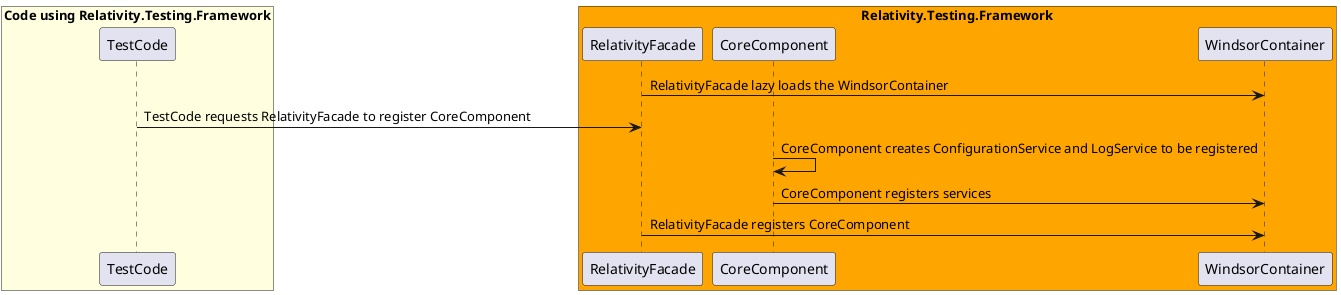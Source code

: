 @startuml Relativity.Testing.Framework CoreComponent Sequence Diagram

box "Code using Relativity.Testing.Framework" #LightYellow
participant "TestCode"
end box

box "Relativity.Testing.Framework" #Orange
participant "RelativityFacade"
participant "CoreComponent"
participant "WindsorContainer"
end box

"RelativityFacade" -> "WindsorContainer" : RelativityFacade lazy loads the WindsorContainer
"TestCode" -> "RelativityFacade" : TestCode requests RelativityFacade to register CoreComponent
"CoreComponent" -> "CoreComponent" : CoreComponent creates ConfigurationService and LogService to be registered
"CoreComponent" -> "WindsorContainer" : CoreComponent registers services
"RelativityFacade" -> "WindsorContainer" : RelativityFacade registers CoreComponent

@enduml
